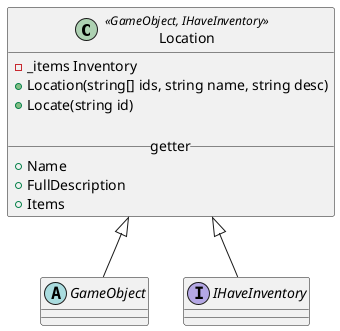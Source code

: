 @startuml
'https://plantuml.com/class-diagram

Location <|-- GameObject
Location <|-- IHaveInventory

interface IHaveInventory

abstract GameObject

class Location <<GameObject, IHaveInventory>> {
	- _items Inventory
	+ Location(string[] ids, string name, string desc)
	+ Locate(string id)

	__ getter __
	+ Name
	+ FullDescription
	+ Items
}

@enduml
